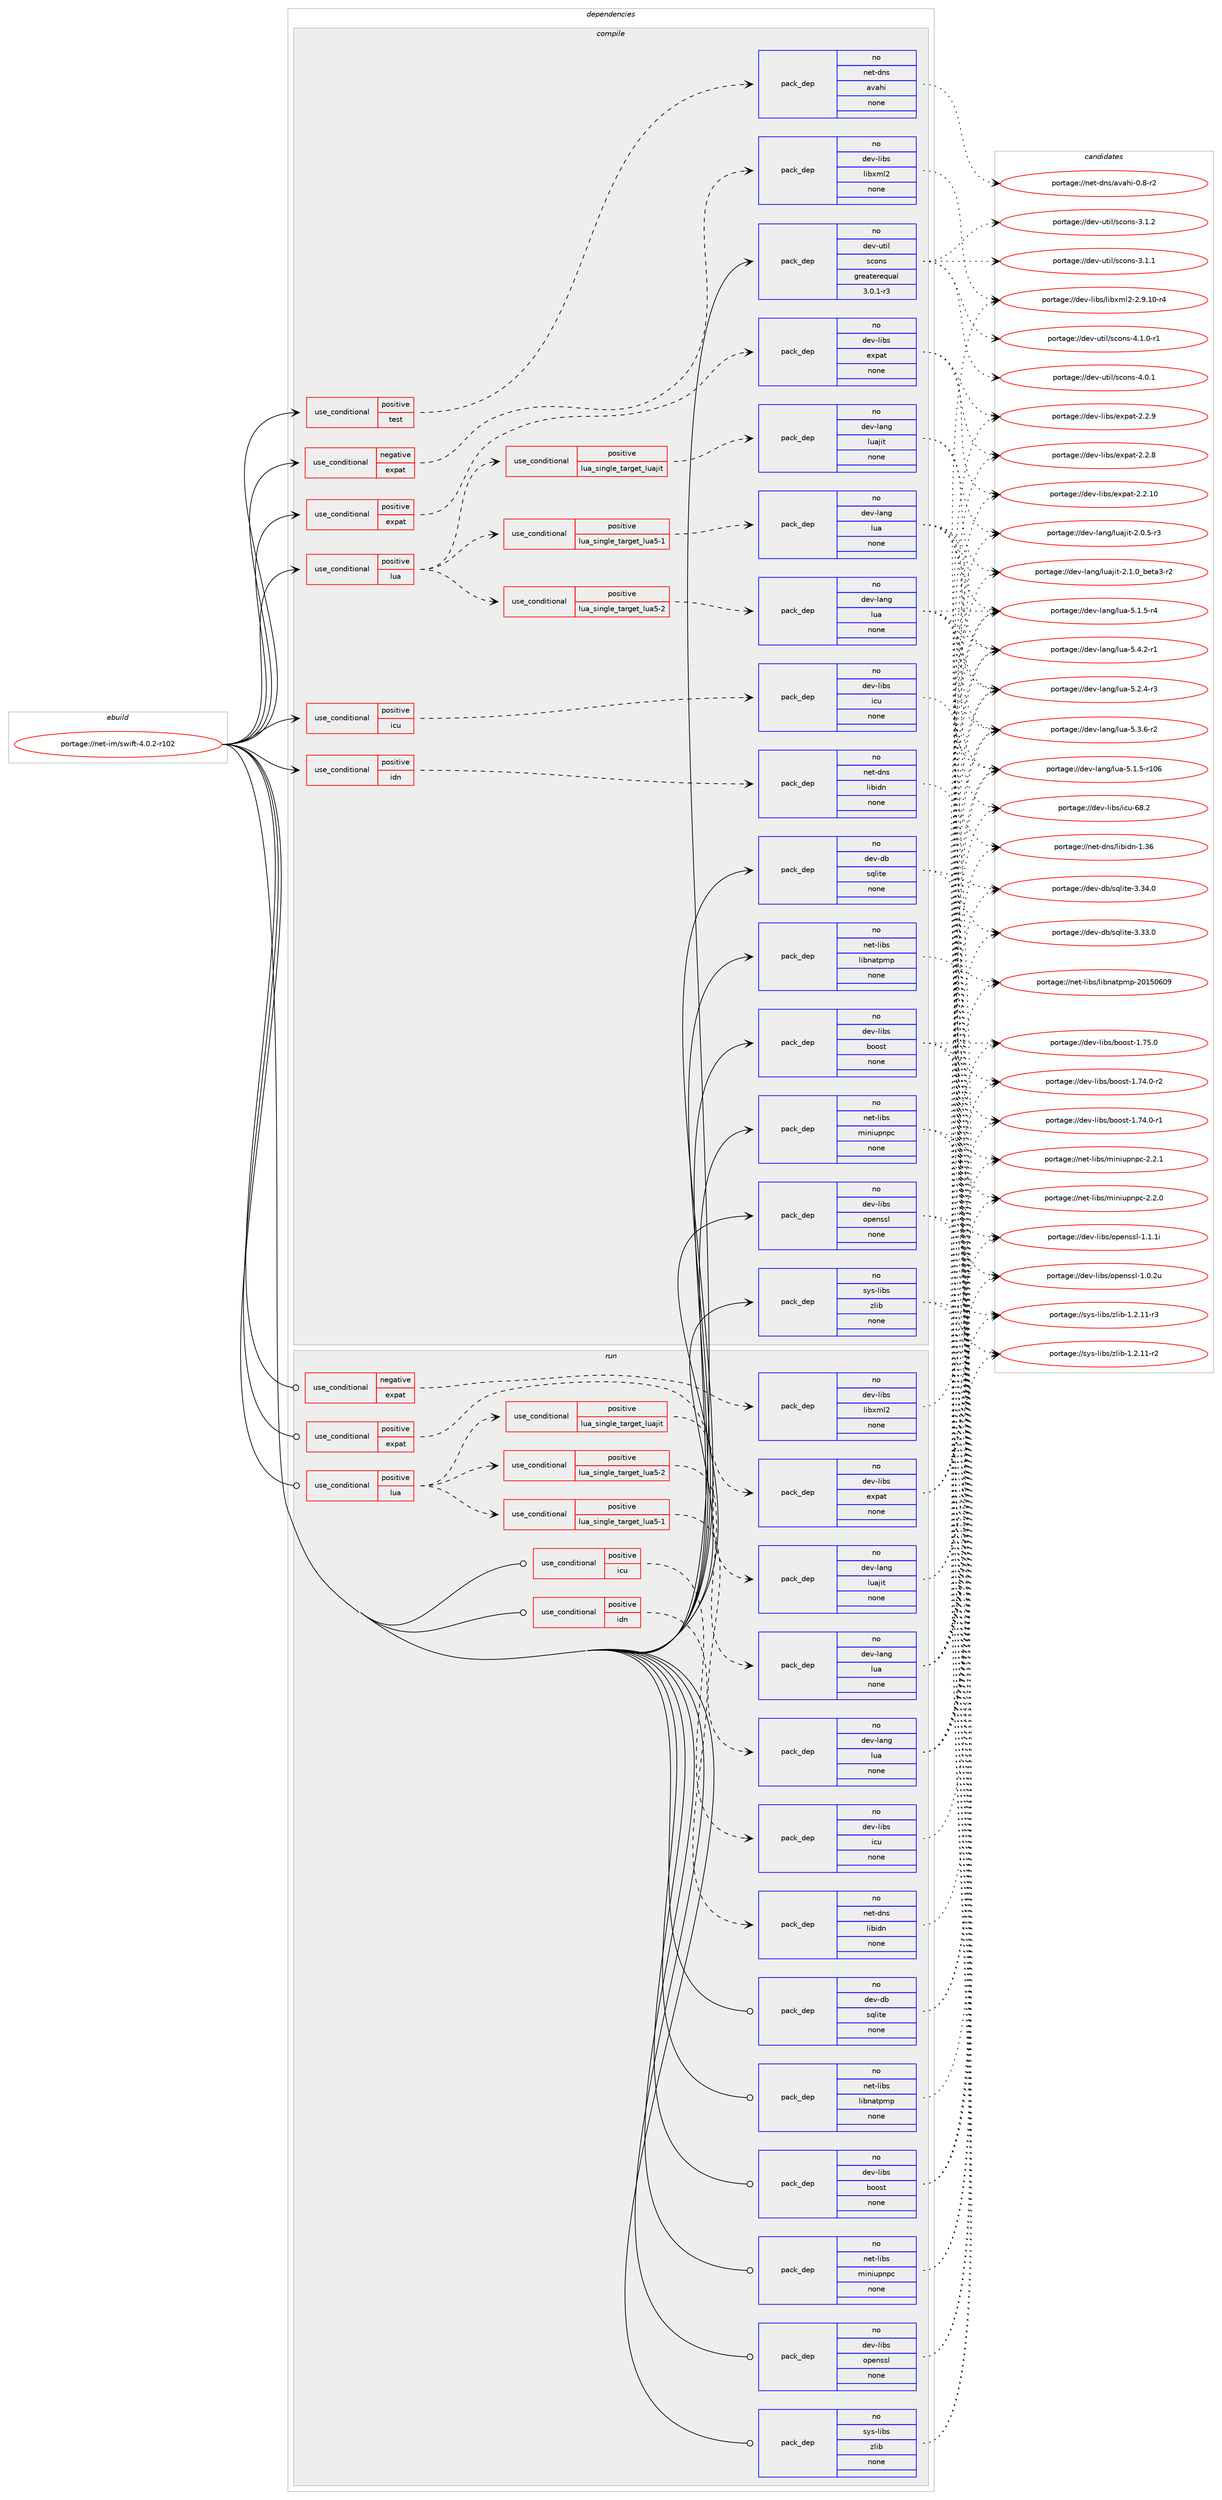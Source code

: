 digraph prolog {

# *************
# Graph options
# *************

newrank=true;
concentrate=true;
compound=true;
graph [rankdir=LR,fontname=Helvetica,fontsize=10,ranksep=1.5];#, ranksep=2.5, nodesep=0.2];
edge  [arrowhead=vee];
node  [fontname=Helvetica,fontsize=10];

# **********
# The ebuild
# **********

subgraph cluster_leftcol {
color=gray;
rank=same;
label=<<i>ebuild</i>>;
id [label="portage://net-im/swift-4.0.2-r102", color=red, width=4, href="../net-im/swift-4.0.2-r102.svg"];
}

# ****************
# The dependencies
# ****************

subgraph cluster_midcol {
color=gray;
label=<<i>dependencies</i>>;
subgraph cluster_compile {
fillcolor="#eeeeee";
style=filled;
label=<<i>compile</i>>;
subgraph cond8679 {
dependency28301 [label=<<TABLE BORDER="0" CELLBORDER="1" CELLSPACING="0" CELLPADDING="4"><TR><TD ROWSPAN="3" CELLPADDING="10">use_conditional</TD></TR><TR><TD>negative</TD></TR><TR><TD>expat</TD></TR></TABLE>>, shape=none, color=red];
subgraph pack19375 {
dependency28302 [label=<<TABLE BORDER="0" CELLBORDER="1" CELLSPACING="0" CELLPADDING="4" WIDTH="220"><TR><TD ROWSPAN="6" CELLPADDING="30">pack_dep</TD></TR><TR><TD WIDTH="110">no</TD></TR><TR><TD>dev-libs</TD></TR><TR><TD>libxml2</TD></TR><TR><TD>none</TD></TR><TR><TD></TD></TR></TABLE>>, shape=none, color=blue];
}
dependency28301:e -> dependency28302:w [weight=20,style="dashed",arrowhead="vee"];
}
id:e -> dependency28301:w [weight=20,style="solid",arrowhead="vee"];
subgraph cond8680 {
dependency28303 [label=<<TABLE BORDER="0" CELLBORDER="1" CELLSPACING="0" CELLPADDING="4"><TR><TD ROWSPAN="3" CELLPADDING="10">use_conditional</TD></TR><TR><TD>positive</TD></TR><TR><TD>expat</TD></TR></TABLE>>, shape=none, color=red];
subgraph pack19376 {
dependency28304 [label=<<TABLE BORDER="0" CELLBORDER="1" CELLSPACING="0" CELLPADDING="4" WIDTH="220"><TR><TD ROWSPAN="6" CELLPADDING="30">pack_dep</TD></TR><TR><TD WIDTH="110">no</TD></TR><TR><TD>dev-libs</TD></TR><TR><TD>expat</TD></TR><TR><TD>none</TD></TR><TR><TD></TD></TR></TABLE>>, shape=none, color=blue];
}
dependency28303:e -> dependency28304:w [weight=20,style="dashed",arrowhead="vee"];
}
id:e -> dependency28303:w [weight=20,style="solid",arrowhead="vee"];
subgraph cond8681 {
dependency28305 [label=<<TABLE BORDER="0" CELLBORDER="1" CELLSPACING="0" CELLPADDING="4"><TR><TD ROWSPAN="3" CELLPADDING="10">use_conditional</TD></TR><TR><TD>positive</TD></TR><TR><TD>icu</TD></TR></TABLE>>, shape=none, color=red];
subgraph pack19377 {
dependency28306 [label=<<TABLE BORDER="0" CELLBORDER="1" CELLSPACING="0" CELLPADDING="4" WIDTH="220"><TR><TD ROWSPAN="6" CELLPADDING="30">pack_dep</TD></TR><TR><TD WIDTH="110">no</TD></TR><TR><TD>dev-libs</TD></TR><TR><TD>icu</TD></TR><TR><TD>none</TD></TR><TR><TD></TD></TR></TABLE>>, shape=none, color=blue];
}
dependency28305:e -> dependency28306:w [weight=20,style="dashed",arrowhead="vee"];
}
id:e -> dependency28305:w [weight=20,style="solid",arrowhead="vee"];
subgraph cond8682 {
dependency28307 [label=<<TABLE BORDER="0" CELLBORDER="1" CELLSPACING="0" CELLPADDING="4"><TR><TD ROWSPAN="3" CELLPADDING="10">use_conditional</TD></TR><TR><TD>positive</TD></TR><TR><TD>idn</TD></TR></TABLE>>, shape=none, color=red];
subgraph pack19378 {
dependency28308 [label=<<TABLE BORDER="0" CELLBORDER="1" CELLSPACING="0" CELLPADDING="4" WIDTH="220"><TR><TD ROWSPAN="6" CELLPADDING="30">pack_dep</TD></TR><TR><TD WIDTH="110">no</TD></TR><TR><TD>net-dns</TD></TR><TR><TD>libidn</TD></TR><TR><TD>none</TD></TR><TR><TD></TD></TR></TABLE>>, shape=none, color=blue];
}
dependency28307:e -> dependency28308:w [weight=20,style="dashed",arrowhead="vee"];
}
id:e -> dependency28307:w [weight=20,style="solid",arrowhead="vee"];
subgraph cond8683 {
dependency28309 [label=<<TABLE BORDER="0" CELLBORDER="1" CELLSPACING="0" CELLPADDING="4"><TR><TD ROWSPAN="3" CELLPADDING="10">use_conditional</TD></TR><TR><TD>positive</TD></TR><TR><TD>lua</TD></TR></TABLE>>, shape=none, color=red];
subgraph cond8684 {
dependency28310 [label=<<TABLE BORDER="0" CELLBORDER="1" CELLSPACING="0" CELLPADDING="4"><TR><TD ROWSPAN="3" CELLPADDING="10">use_conditional</TD></TR><TR><TD>positive</TD></TR><TR><TD>lua_single_target_luajit</TD></TR></TABLE>>, shape=none, color=red];
subgraph pack19379 {
dependency28311 [label=<<TABLE BORDER="0" CELLBORDER="1" CELLSPACING="0" CELLPADDING="4" WIDTH="220"><TR><TD ROWSPAN="6" CELLPADDING="30">pack_dep</TD></TR><TR><TD WIDTH="110">no</TD></TR><TR><TD>dev-lang</TD></TR><TR><TD>luajit</TD></TR><TR><TD>none</TD></TR><TR><TD></TD></TR></TABLE>>, shape=none, color=blue];
}
dependency28310:e -> dependency28311:w [weight=20,style="dashed",arrowhead="vee"];
}
dependency28309:e -> dependency28310:w [weight=20,style="dashed",arrowhead="vee"];
subgraph cond8685 {
dependency28312 [label=<<TABLE BORDER="0" CELLBORDER="1" CELLSPACING="0" CELLPADDING="4"><TR><TD ROWSPAN="3" CELLPADDING="10">use_conditional</TD></TR><TR><TD>positive</TD></TR><TR><TD>lua_single_target_lua5-1</TD></TR></TABLE>>, shape=none, color=red];
subgraph pack19380 {
dependency28313 [label=<<TABLE BORDER="0" CELLBORDER="1" CELLSPACING="0" CELLPADDING="4" WIDTH="220"><TR><TD ROWSPAN="6" CELLPADDING="30">pack_dep</TD></TR><TR><TD WIDTH="110">no</TD></TR><TR><TD>dev-lang</TD></TR><TR><TD>lua</TD></TR><TR><TD>none</TD></TR><TR><TD></TD></TR></TABLE>>, shape=none, color=blue];
}
dependency28312:e -> dependency28313:w [weight=20,style="dashed",arrowhead="vee"];
}
dependency28309:e -> dependency28312:w [weight=20,style="dashed",arrowhead="vee"];
subgraph cond8686 {
dependency28314 [label=<<TABLE BORDER="0" CELLBORDER="1" CELLSPACING="0" CELLPADDING="4"><TR><TD ROWSPAN="3" CELLPADDING="10">use_conditional</TD></TR><TR><TD>positive</TD></TR><TR><TD>lua_single_target_lua5-2</TD></TR></TABLE>>, shape=none, color=red];
subgraph pack19381 {
dependency28315 [label=<<TABLE BORDER="0" CELLBORDER="1" CELLSPACING="0" CELLPADDING="4" WIDTH="220"><TR><TD ROWSPAN="6" CELLPADDING="30">pack_dep</TD></TR><TR><TD WIDTH="110">no</TD></TR><TR><TD>dev-lang</TD></TR><TR><TD>lua</TD></TR><TR><TD>none</TD></TR><TR><TD></TD></TR></TABLE>>, shape=none, color=blue];
}
dependency28314:e -> dependency28315:w [weight=20,style="dashed",arrowhead="vee"];
}
dependency28309:e -> dependency28314:w [weight=20,style="dashed",arrowhead="vee"];
}
id:e -> dependency28309:w [weight=20,style="solid",arrowhead="vee"];
subgraph cond8687 {
dependency28316 [label=<<TABLE BORDER="0" CELLBORDER="1" CELLSPACING="0" CELLPADDING="4"><TR><TD ROWSPAN="3" CELLPADDING="10">use_conditional</TD></TR><TR><TD>positive</TD></TR><TR><TD>test</TD></TR></TABLE>>, shape=none, color=red];
subgraph pack19382 {
dependency28317 [label=<<TABLE BORDER="0" CELLBORDER="1" CELLSPACING="0" CELLPADDING="4" WIDTH="220"><TR><TD ROWSPAN="6" CELLPADDING="30">pack_dep</TD></TR><TR><TD WIDTH="110">no</TD></TR><TR><TD>net-dns</TD></TR><TR><TD>avahi</TD></TR><TR><TD>none</TD></TR><TR><TD></TD></TR></TABLE>>, shape=none, color=blue];
}
dependency28316:e -> dependency28317:w [weight=20,style="dashed",arrowhead="vee"];
}
id:e -> dependency28316:w [weight=20,style="solid",arrowhead="vee"];
subgraph pack19383 {
dependency28318 [label=<<TABLE BORDER="0" CELLBORDER="1" CELLSPACING="0" CELLPADDING="4" WIDTH="220"><TR><TD ROWSPAN="6" CELLPADDING="30">pack_dep</TD></TR><TR><TD WIDTH="110">no</TD></TR><TR><TD>dev-db</TD></TR><TR><TD>sqlite</TD></TR><TR><TD>none</TD></TR><TR><TD></TD></TR></TABLE>>, shape=none, color=blue];
}
id:e -> dependency28318:w [weight=20,style="solid",arrowhead="vee"];
subgraph pack19384 {
dependency28319 [label=<<TABLE BORDER="0" CELLBORDER="1" CELLSPACING="0" CELLPADDING="4" WIDTH="220"><TR><TD ROWSPAN="6" CELLPADDING="30">pack_dep</TD></TR><TR><TD WIDTH="110">no</TD></TR><TR><TD>dev-libs</TD></TR><TR><TD>boost</TD></TR><TR><TD>none</TD></TR><TR><TD></TD></TR></TABLE>>, shape=none, color=blue];
}
id:e -> dependency28319:w [weight=20,style="solid",arrowhead="vee"];
subgraph pack19385 {
dependency28320 [label=<<TABLE BORDER="0" CELLBORDER="1" CELLSPACING="0" CELLPADDING="4" WIDTH="220"><TR><TD ROWSPAN="6" CELLPADDING="30">pack_dep</TD></TR><TR><TD WIDTH="110">no</TD></TR><TR><TD>dev-libs</TD></TR><TR><TD>openssl</TD></TR><TR><TD>none</TD></TR><TR><TD></TD></TR></TABLE>>, shape=none, color=blue];
}
id:e -> dependency28320:w [weight=20,style="solid",arrowhead="vee"];
subgraph pack19386 {
dependency28321 [label=<<TABLE BORDER="0" CELLBORDER="1" CELLSPACING="0" CELLPADDING="4" WIDTH="220"><TR><TD ROWSPAN="6" CELLPADDING="30">pack_dep</TD></TR><TR><TD WIDTH="110">no</TD></TR><TR><TD>dev-util</TD></TR><TR><TD>scons</TD></TR><TR><TD>greaterequal</TD></TR><TR><TD>3.0.1-r3</TD></TR></TABLE>>, shape=none, color=blue];
}
id:e -> dependency28321:w [weight=20,style="solid",arrowhead="vee"];
subgraph pack19387 {
dependency28322 [label=<<TABLE BORDER="0" CELLBORDER="1" CELLSPACING="0" CELLPADDING="4" WIDTH="220"><TR><TD ROWSPAN="6" CELLPADDING="30">pack_dep</TD></TR><TR><TD WIDTH="110">no</TD></TR><TR><TD>net-libs</TD></TR><TR><TD>libnatpmp</TD></TR><TR><TD>none</TD></TR><TR><TD></TD></TR></TABLE>>, shape=none, color=blue];
}
id:e -> dependency28322:w [weight=20,style="solid",arrowhead="vee"];
subgraph pack19388 {
dependency28323 [label=<<TABLE BORDER="0" CELLBORDER="1" CELLSPACING="0" CELLPADDING="4" WIDTH="220"><TR><TD ROWSPAN="6" CELLPADDING="30">pack_dep</TD></TR><TR><TD WIDTH="110">no</TD></TR><TR><TD>net-libs</TD></TR><TR><TD>miniupnpc</TD></TR><TR><TD>none</TD></TR><TR><TD></TD></TR></TABLE>>, shape=none, color=blue];
}
id:e -> dependency28323:w [weight=20,style="solid",arrowhead="vee"];
subgraph pack19389 {
dependency28324 [label=<<TABLE BORDER="0" CELLBORDER="1" CELLSPACING="0" CELLPADDING="4" WIDTH="220"><TR><TD ROWSPAN="6" CELLPADDING="30">pack_dep</TD></TR><TR><TD WIDTH="110">no</TD></TR><TR><TD>sys-libs</TD></TR><TR><TD>zlib</TD></TR><TR><TD>none</TD></TR><TR><TD></TD></TR></TABLE>>, shape=none, color=blue];
}
id:e -> dependency28324:w [weight=20,style="solid",arrowhead="vee"];
}
subgraph cluster_compileandrun {
fillcolor="#eeeeee";
style=filled;
label=<<i>compile and run</i>>;
}
subgraph cluster_run {
fillcolor="#eeeeee";
style=filled;
label=<<i>run</i>>;
subgraph cond8688 {
dependency28325 [label=<<TABLE BORDER="0" CELLBORDER="1" CELLSPACING="0" CELLPADDING="4"><TR><TD ROWSPAN="3" CELLPADDING="10">use_conditional</TD></TR><TR><TD>negative</TD></TR><TR><TD>expat</TD></TR></TABLE>>, shape=none, color=red];
subgraph pack19390 {
dependency28326 [label=<<TABLE BORDER="0" CELLBORDER="1" CELLSPACING="0" CELLPADDING="4" WIDTH="220"><TR><TD ROWSPAN="6" CELLPADDING="30">pack_dep</TD></TR><TR><TD WIDTH="110">no</TD></TR><TR><TD>dev-libs</TD></TR><TR><TD>libxml2</TD></TR><TR><TD>none</TD></TR><TR><TD></TD></TR></TABLE>>, shape=none, color=blue];
}
dependency28325:e -> dependency28326:w [weight=20,style="dashed",arrowhead="vee"];
}
id:e -> dependency28325:w [weight=20,style="solid",arrowhead="odot"];
subgraph cond8689 {
dependency28327 [label=<<TABLE BORDER="0" CELLBORDER="1" CELLSPACING="0" CELLPADDING="4"><TR><TD ROWSPAN="3" CELLPADDING="10">use_conditional</TD></TR><TR><TD>positive</TD></TR><TR><TD>expat</TD></TR></TABLE>>, shape=none, color=red];
subgraph pack19391 {
dependency28328 [label=<<TABLE BORDER="0" CELLBORDER="1" CELLSPACING="0" CELLPADDING="4" WIDTH="220"><TR><TD ROWSPAN="6" CELLPADDING="30">pack_dep</TD></TR><TR><TD WIDTH="110">no</TD></TR><TR><TD>dev-libs</TD></TR><TR><TD>expat</TD></TR><TR><TD>none</TD></TR><TR><TD></TD></TR></TABLE>>, shape=none, color=blue];
}
dependency28327:e -> dependency28328:w [weight=20,style="dashed",arrowhead="vee"];
}
id:e -> dependency28327:w [weight=20,style="solid",arrowhead="odot"];
subgraph cond8690 {
dependency28329 [label=<<TABLE BORDER="0" CELLBORDER="1" CELLSPACING="0" CELLPADDING="4"><TR><TD ROWSPAN="3" CELLPADDING="10">use_conditional</TD></TR><TR><TD>positive</TD></TR><TR><TD>icu</TD></TR></TABLE>>, shape=none, color=red];
subgraph pack19392 {
dependency28330 [label=<<TABLE BORDER="0" CELLBORDER="1" CELLSPACING="0" CELLPADDING="4" WIDTH="220"><TR><TD ROWSPAN="6" CELLPADDING="30">pack_dep</TD></TR><TR><TD WIDTH="110">no</TD></TR><TR><TD>dev-libs</TD></TR><TR><TD>icu</TD></TR><TR><TD>none</TD></TR><TR><TD></TD></TR></TABLE>>, shape=none, color=blue];
}
dependency28329:e -> dependency28330:w [weight=20,style="dashed",arrowhead="vee"];
}
id:e -> dependency28329:w [weight=20,style="solid",arrowhead="odot"];
subgraph cond8691 {
dependency28331 [label=<<TABLE BORDER="0" CELLBORDER="1" CELLSPACING="0" CELLPADDING="4"><TR><TD ROWSPAN="3" CELLPADDING="10">use_conditional</TD></TR><TR><TD>positive</TD></TR><TR><TD>idn</TD></TR></TABLE>>, shape=none, color=red];
subgraph pack19393 {
dependency28332 [label=<<TABLE BORDER="0" CELLBORDER="1" CELLSPACING="0" CELLPADDING="4" WIDTH="220"><TR><TD ROWSPAN="6" CELLPADDING="30">pack_dep</TD></TR><TR><TD WIDTH="110">no</TD></TR><TR><TD>net-dns</TD></TR><TR><TD>libidn</TD></TR><TR><TD>none</TD></TR><TR><TD></TD></TR></TABLE>>, shape=none, color=blue];
}
dependency28331:e -> dependency28332:w [weight=20,style="dashed",arrowhead="vee"];
}
id:e -> dependency28331:w [weight=20,style="solid",arrowhead="odot"];
subgraph cond8692 {
dependency28333 [label=<<TABLE BORDER="0" CELLBORDER="1" CELLSPACING="0" CELLPADDING="4"><TR><TD ROWSPAN="3" CELLPADDING="10">use_conditional</TD></TR><TR><TD>positive</TD></TR><TR><TD>lua</TD></TR></TABLE>>, shape=none, color=red];
subgraph cond8693 {
dependency28334 [label=<<TABLE BORDER="0" CELLBORDER="1" CELLSPACING="0" CELLPADDING="4"><TR><TD ROWSPAN="3" CELLPADDING="10">use_conditional</TD></TR><TR><TD>positive</TD></TR><TR><TD>lua_single_target_luajit</TD></TR></TABLE>>, shape=none, color=red];
subgraph pack19394 {
dependency28335 [label=<<TABLE BORDER="0" CELLBORDER="1" CELLSPACING="0" CELLPADDING="4" WIDTH="220"><TR><TD ROWSPAN="6" CELLPADDING="30">pack_dep</TD></TR><TR><TD WIDTH="110">no</TD></TR><TR><TD>dev-lang</TD></TR><TR><TD>luajit</TD></TR><TR><TD>none</TD></TR><TR><TD></TD></TR></TABLE>>, shape=none, color=blue];
}
dependency28334:e -> dependency28335:w [weight=20,style="dashed",arrowhead="vee"];
}
dependency28333:e -> dependency28334:w [weight=20,style="dashed",arrowhead="vee"];
subgraph cond8694 {
dependency28336 [label=<<TABLE BORDER="0" CELLBORDER="1" CELLSPACING="0" CELLPADDING="4"><TR><TD ROWSPAN="3" CELLPADDING="10">use_conditional</TD></TR><TR><TD>positive</TD></TR><TR><TD>lua_single_target_lua5-1</TD></TR></TABLE>>, shape=none, color=red];
subgraph pack19395 {
dependency28337 [label=<<TABLE BORDER="0" CELLBORDER="1" CELLSPACING="0" CELLPADDING="4" WIDTH="220"><TR><TD ROWSPAN="6" CELLPADDING="30">pack_dep</TD></TR><TR><TD WIDTH="110">no</TD></TR><TR><TD>dev-lang</TD></TR><TR><TD>lua</TD></TR><TR><TD>none</TD></TR><TR><TD></TD></TR></TABLE>>, shape=none, color=blue];
}
dependency28336:e -> dependency28337:w [weight=20,style="dashed",arrowhead="vee"];
}
dependency28333:e -> dependency28336:w [weight=20,style="dashed",arrowhead="vee"];
subgraph cond8695 {
dependency28338 [label=<<TABLE BORDER="0" CELLBORDER="1" CELLSPACING="0" CELLPADDING="4"><TR><TD ROWSPAN="3" CELLPADDING="10">use_conditional</TD></TR><TR><TD>positive</TD></TR><TR><TD>lua_single_target_lua5-2</TD></TR></TABLE>>, shape=none, color=red];
subgraph pack19396 {
dependency28339 [label=<<TABLE BORDER="0" CELLBORDER="1" CELLSPACING="0" CELLPADDING="4" WIDTH="220"><TR><TD ROWSPAN="6" CELLPADDING="30">pack_dep</TD></TR><TR><TD WIDTH="110">no</TD></TR><TR><TD>dev-lang</TD></TR><TR><TD>lua</TD></TR><TR><TD>none</TD></TR><TR><TD></TD></TR></TABLE>>, shape=none, color=blue];
}
dependency28338:e -> dependency28339:w [weight=20,style="dashed",arrowhead="vee"];
}
dependency28333:e -> dependency28338:w [weight=20,style="dashed",arrowhead="vee"];
}
id:e -> dependency28333:w [weight=20,style="solid",arrowhead="odot"];
subgraph pack19397 {
dependency28340 [label=<<TABLE BORDER="0" CELLBORDER="1" CELLSPACING="0" CELLPADDING="4" WIDTH="220"><TR><TD ROWSPAN="6" CELLPADDING="30">pack_dep</TD></TR><TR><TD WIDTH="110">no</TD></TR><TR><TD>dev-db</TD></TR><TR><TD>sqlite</TD></TR><TR><TD>none</TD></TR><TR><TD></TD></TR></TABLE>>, shape=none, color=blue];
}
id:e -> dependency28340:w [weight=20,style="solid",arrowhead="odot"];
subgraph pack19398 {
dependency28341 [label=<<TABLE BORDER="0" CELLBORDER="1" CELLSPACING="0" CELLPADDING="4" WIDTH="220"><TR><TD ROWSPAN="6" CELLPADDING="30">pack_dep</TD></TR><TR><TD WIDTH="110">no</TD></TR><TR><TD>dev-libs</TD></TR><TR><TD>boost</TD></TR><TR><TD>none</TD></TR><TR><TD></TD></TR></TABLE>>, shape=none, color=blue];
}
id:e -> dependency28341:w [weight=20,style="solid",arrowhead="odot"];
subgraph pack19399 {
dependency28342 [label=<<TABLE BORDER="0" CELLBORDER="1" CELLSPACING="0" CELLPADDING="4" WIDTH="220"><TR><TD ROWSPAN="6" CELLPADDING="30">pack_dep</TD></TR><TR><TD WIDTH="110">no</TD></TR><TR><TD>dev-libs</TD></TR><TR><TD>openssl</TD></TR><TR><TD>none</TD></TR><TR><TD></TD></TR></TABLE>>, shape=none, color=blue];
}
id:e -> dependency28342:w [weight=20,style="solid",arrowhead="odot"];
subgraph pack19400 {
dependency28343 [label=<<TABLE BORDER="0" CELLBORDER="1" CELLSPACING="0" CELLPADDING="4" WIDTH="220"><TR><TD ROWSPAN="6" CELLPADDING="30">pack_dep</TD></TR><TR><TD WIDTH="110">no</TD></TR><TR><TD>net-libs</TD></TR><TR><TD>libnatpmp</TD></TR><TR><TD>none</TD></TR><TR><TD></TD></TR></TABLE>>, shape=none, color=blue];
}
id:e -> dependency28343:w [weight=20,style="solid",arrowhead="odot"];
subgraph pack19401 {
dependency28344 [label=<<TABLE BORDER="0" CELLBORDER="1" CELLSPACING="0" CELLPADDING="4" WIDTH="220"><TR><TD ROWSPAN="6" CELLPADDING="30">pack_dep</TD></TR><TR><TD WIDTH="110">no</TD></TR><TR><TD>net-libs</TD></TR><TR><TD>miniupnpc</TD></TR><TR><TD>none</TD></TR><TR><TD></TD></TR></TABLE>>, shape=none, color=blue];
}
id:e -> dependency28344:w [weight=20,style="solid",arrowhead="odot"];
subgraph pack19402 {
dependency28345 [label=<<TABLE BORDER="0" CELLBORDER="1" CELLSPACING="0" CELLPADDING="4" WIDTH="220"><TR><TD ROWSPAN="6" CELLPADDING="30">pack_dep</TD></TR><TR><TD WIDTH="110">no</TD></TR><TR><TD>sys-libs</TD></TR><TR><TD>zlib</TD></TR><TR><TD>none</TD></TR><TR><TD></TD></TR></TABLE>>, shape=none, color=blue];
}
id:e -> dependency28345:w [weight=20,style="solid",arrowhead="odot"];
}
}

# **************
# The candidates
# **************

subgraph cluster_choices {
rank=same;
color=gray;
label=<<i>candidates</i>>;

subgraph choice19375 {
color=black;
nodesep=1;
choice1001011184510810598115471081059812010910850455046574649484511452 [label="portage://dev-libs/libxml2-2.9.10-r4", color=red, width=4,href="../dev-libs/libxml2-2.9.10-r4.svg"];
dependency28302:e -> choice1001011184510810598115471081059812010910850455046574649484511452:w [style=dotted,weight="100"];
}
subgraph choice19376 {
color=black;
nodesep=1;
choice10010111845108105981154710112011297116455046504657 [label="portage://dev-libs/expat-2.2.9", color=red, width=4,href="../dev-libs/expat-2.2.9.svg"];
choice10010111845108105981154710112011297116455046504656 [label="portage://dev-libs/expat-2.2.8", color=red, width=4,href="../dev-libs/expat-2.2.8.svg"];
choice1001011184510810598115471011201129711645504650464948 [label="portage://dev-libs/expat-2.2.10", color=red, width=4,href="../dev-libs/expat-2.2.10.svg"];
dependency28304:e -> choice10010111845108105981154710112011297116455046504657:w [style=dotted,weight="100"];
dependency28304:e -> choice10010111845108105981154710112011297116455046504656:w [style=dotted,weight="100"];
dependency28304:e -> choice1001011184510810598115471011201129711645504650464948:w [style=dotted,weight="100"];
}
subgraph choice19377 {
color=black;
nodesep=1;
choice100101118451081059811547105991174554564650 [label="portage://dev-libs/icu-68.2", color=red, width=4,href="../dev-libs/icu-68.2.svg"];
dependency28306:e -> choice100101118451081059811547105991174554564650:w [style=dotted,weight="100"];
}
subgraph choice19378 {
color=black;
nodesep=1;
choice1101011164510011011547108105981051001104549465154 [label="portage://net-dns/libidn-1.36", color=red, width=4,href="../net-dns/libidn-1.36.svg"];
dependency28308:e -> choice1101011164510011011547108105981051001104549465154:w [style=dotted,weight="100"];
}
subgraph choice19379 {
color=black;
nodesep=1;
choice10010111845108971101034710811797106105116455046494648959810111697514511450 [label="portage://dev-lang/luajit-2.1.0_beta3-r2", color=red, width=4,href="../dev-lang/luajit-2.1.0_beta3-r2.svg"];
choice100101118451089711010347108117971061051164550464846534511451 [label="portage://dev-lang/luajit-2.0.5-r3", color=red, width=4,href="../dev-lang/luajit-2.0.5-r3.svg"];
dependency28311:e -> choice10010111845108971101034710811797106105116455046494648959810111697514511450:w [style=dotted,weight="100"];
dependency28311:e -> choice100101118451089711010347108117971061051164550464846534511451:w [style=dotted,weight="100"];
}
subgraph choice19380 {
color=black;
nodesep=1;
choice100101118451089711010347108117974553465246504511449 [label="portage://dev-lang/lua-5.4.2-r1", color=red, width=4,href="../dev-lang/lua-5.4.2-r1.svg"];
choice100101118451089711010347108117974553465146544511450 [label="portage://dev-lang/lua-5.3.6-r2", color=red, width=4,href="../dev-lang/lua-5.3.6-r2.svg"];
choice100101118451089711010347108117974553465046524511451 [label="portage://dev-lang/lua-5.2.4-r3", color=red, width=4,href="../dev-lang/lua-5.2.4-r3.svg"];
choice100101118451089711010347108117974553464946534511452 [label="portage://dev-lang/lua-5.1.5-r4", color=red, width=4,href="../dev-lang/lua-5.1.5-r4.svg"];
choice1001011184510897110103471081179745534649465345114494854 [label="portage://dev-lang/lua-5.1.5-r106", color=red, width=4,href="../dev-lang/lua-5.1.5-r106.svg"];
dependency28313:e -> choice100101118451089711010347108117974553465246504511449:w [style=dotted,weight="100"];
dependency28313:e -> choice100101118451089711010347108117974553465146544511450:w [style=dotted,weight="100"];
dependency28313:e -> choice100101118451089711010347108117974553465046524511451:w [style=dotted,weight="100"];
dependency28313:e -> choice100101118451089711010347108117974553464946534511452:w [style=dotted,weight="100"];
dependency28313:e -> choice1001011184510897110103471081179745534649465345114494854:w [style=dotted,weight="100"];
}
subgraph choice19381 {
color=black;
nodesep=1;
choice100101118451089711010347108117974553465246504511449 [label="portage://dev-lang/lua-5.4.2-r1", color=red, width=4,href="../dev-lang/lua-5.4.2-r1.svg"];
choice100101118451089711010347108117974553465146544511450 [label="portage://dev-lang/lua-5.3.6-r2", color=red, width=4,href="../dev-lang/lua-5.3.6-r2.svg"];
choice100101118451089711010347108117974553465046524511451 [label="portage://dev-lang/lua-5.2.4-r3", color=red, width=4,href="../dev-lang/lua-5.2.4-r3.svg"];
choice100101118451089711010347108117974553464946534511452 [label="portage://dev-lang/lua-5.1.5-r4", color=red, width=4,href="../dev-lang/lua-5.1.5-r4.svg"];
choice1001011184510897110103471081179745534649465345114494854 [label="portage://dev-lang/lua-5.1.5-r106", color=red, width=4,href="../dev-lang/lua-5.1.5-r106.svg"];
dependency28315:e -> choice100101118451089711010347108117974553465246504511449:w [style=dotted,weight="100"];
dependency28315:e -> choice100101118451089711010347108117974553465146544511450:w [style=dotted,weight="100"];
dependency28315:e -> choice100101118451089711010347108117974553465046524511451:w [style=dotted,weight="100"];
dependency28315:e -> choice100101118451089711010347108117974553464946534511452:w [style=dotted,weight="100"];
dependency28315:e -> choice1001011184510897110103471081179745534649465345114494854:w [style=dotted,weight="100"];
}
subgraph choice19382 {
color=black;
nodesep=1;
choice11010111645100110115479711897104105454846564511450 [label="portage://net-dns/avahi-0.8-r2", color=red, width=4,href="../net-dns/avahi-0.8-r2.svg"];
dependency28317:e -> choice11010111645100110115479711897104105454846564511450:w [style=dotted,weight="100"];
}
subgraph choice19383 {
color=black;
nodesep=1;
choice10010111845100984711511310810511610145514651524648 [label="portage://dev-db/sqlite-3.34.0", color=red, width=4,href="../dev-db/sqlite-3.34.0.svg"];
choice10010111845100984711511310810511610145514651514648 [label="portage://dev-db/sqlite-3.33.0", color=red, width=4,href="../dev-db/sqlite-3.33.0.svg"];
dependency28318:e -> choice10010111845100984711511310810511610145514651524648:w [style=dotted,weight="100"];
dependency28318:e -> choice10010111845100984711511310810511610145514651514648:w [style=dotted,weight="100"];
}
subgraph choice19384 {
color=black;
nodesep=1;
choice1001011184510810598115479811111111511645494655534648 [label="portage://dev-libs/boost-1.75.0", color=red, width=4,href="../dev-libs/boost-1.75.0.svg"];
choice10010111845108105981154798111111115116454946555246484511450 [label="portage://dev-libs/boost-1.74.0-r2", color=red, width=4,href="../dev-libs/boost-1.74.0-r2.svg"];
choice10010111845108105981154798111111115116454946555246484511449 [label="portage://dev-libs/boost-1.74.0-r1", color=red, width=4,href="../dev-libs/boost-1.74.0-r1.svg"];
dependency28319:e -> choice1001011184510810598115479811111111511645494655534648:w [style=dotted,weight="100"];
dependency28319:e -> choice10010111845108105981154798111111115116454946555246484511450:w [style=dotted,weight="100"];
dependency28319:e -> choice10010111845108105981154798111111115116454946555246484511449:w [style=dotted,weight="100"];
}
subgraph choice19385 {
color=black;
nodesep=1;
choice100101118451081059811547111112101110115115108454946494649105 [label="portage://dev-libs/openssl-1.1.1i", color=red, width=4,href="../dev-libs/openssl-1.1.1i.svg"];
choice100101118451081059811547111112101110115115108454946484650117 [label="portage://dev-libs/openssl-1.0.2u", color=red, width=4,href="../dev-libs/openssl-1.0.2u.svg"];
dependency28320:e -> choice100101118451081059811547111112101110115115108454946494649105:w [style=dotted,weight="100"];
dependency28320:e -> choice100101118451081059811547111112101110115115108454946484650117:w [style=dotted,weight="100"];
}
subgraph choice19386 {
color=black;
nodesep=1;
choice1001011184511711610510847115991111101154552464946484511449 [label="portage://dev-util/scons-4.1.0-r1", color=red, width=4,href="../dev-util/scons-4.1.0-r1.svg"];
choice100101118451171161051084711599111110115455246484649 [label="portage://dev-util/scons-4.0.1", color=red, width=4,href="../dev-util/scons-4.0.1.svg"];
choice100101118451171161051084711599111110115455146494650 [label="portage://dev-util/scons-3.1.2", color=red, width=4,href="../dev-util/scons-3.1.2.svg"];
choice100101118451171161051084711599111110115455146494649 [label="portage://dev-util/scons-3.1.1", color=red, width=4,href="../dev-util/scons-3.1.1.svg"];
dependency28321:e -> choice1001011184511711610510847115991111101154552464946484511449:w [style=dotted,weight="100"];
dependency28321:e -> choice100101118451171161051084711599111110115455246484649:w [style=dotted,weight="100"];
dependency28321:e -> choice100101118451171161051084711599111110115455146494650:w [style=dotted,weight="100"];
dependency28321:e -> choice100101118451171161051084711599111110115455146494649:w [style=dotted,weight="100"];
}
subgraph choice19387 {
color=black;
nodesep=1;
choice1101011164510810598115471081059811097116112109112455048495348544857 [label="portage://net-libs/libnatpmp-20150609", color=red, width=4,href="../net-libs/libnatpmp-20150609.svg"];
dependency28322:e -> choice1101011164510810598115471081059811097116112109112455048495348544857:w [style=dotted,weight="100"];
}
subgraph choice19388 {
color=black;
nodesep=1;
choice11010111645108105981154710910511010511711211011299455046504649 [label="portage://net-libs/miniupnpc-2.2.1", color=red, width=4,href="../net-libs/miniupnpc-2.2.1.svg"];
choice11010111645108105981154710910511010511711211011299455046504648 [label="portage://net-libs/miniupnpc-2.2.0", color=red, width=4,href="../net-libs/miniupnpc-2.2.0.svg"];
dependency28323:e -> choice11010111645108105981154710910511010511711211011299455046504649:w [style=dotted,weight="100"];
dependency28323:e -> choice11010111645108105981154710910511010511711211011299455046504648:w [style=dotted,weight="100"];
}
subgraph choice19389 {
color=black;
nodesep=1;
choice11512111545108105981154712210810598454946504649494511451 [label="portage://sys-libs/zlib-1.2.11-r3", color=red, width=4,href="../sys-libs/zlib-1.2.11-r3.svg"];
choice11512111545108105981154712210810598454946504649494511450 [label="portage://sys-libs/zlib-1.2.11-r2", color=red, width=4,href="../sys-libs/zlib-1.2.11-r2.svg"];
dependency28324:e -> choice11512111545108105981154712210810598454946504649494511451:w [style=dotted,weight="100"];
dependency28324:e -> choice11512111545108105981154712210810598454946504649494511450:w [style=dotted,weight="100"];
}
subgraph choice19390 {
color=black;
nodesep=1;
choice1001011184510810598115471081059812010910850455046574649484511452 [label="portage://dev-libs/libxml2-2.9.10-r4", color=red, width=4,href="../dev-libs/libxml2-2.9.10-r4.svg"];
dependency28326:e -> choice1001011184510810598115471081059812010910850455046574649484511452:w [style=dotted,weight="100"];
}
subgraph choice19391 {
color=black;
nodesep=1;
choice10010111845108105981154710112011297116455046504657 [label="portage://dev-libs/expat-2.2.9", color=red, width=4,href="../dev-libs/expat-2.2.9.svg"];
choice10010111845108105981154710112011297116455046504656 [label="portage://dev-libs/expat-2.2.8", color=red, width=4,href="../dev-libs/expat-2.2.8.svg"];
choice1001011184510810598115471011201129711645504650464948 [label="portage://dev-libs/expat-2.2.10", color=red, width=4,href="../dev-libs/expat-2.2.10.svg"];
dependency28328:e -> choice10010111845108105981154710112011297116455046504657:w [style=dotted,weight="100"];
dependency28328:e -> choice10010111845108105981154710112011297116455046504656:w [style=dotted,weight="100"];
dependency28328:e -> choice1001011184510810598115471011201129711645504650464948:w [style=dotted,weight="100"];
}
subgraph choice19392 {
color=black;
nodesep=1;
choice100101118451081059811547105991174554564650 [label="portage://dev-libs/icu-68.2", color=red, width=4,href="../dev-libs/icu-68.2.svg"];
dependency28330:e -> choice100101118451081059811547105991174554564650:w [style=dotted,weight="100"];
}
subgraph choice19393 {
color=black;
nodesep=1;
choice1101011164510011011547108105981051001104549465154 [label="portage://net-dns/libidn-1.36", color=red, width=4,href="../net-dns/libidn-1.36.svg"];
dependency28332:e -> choice1101011164510011011547108105981051001104549465154:w [style=dotted,weight="100"];
}
subgraph choice19394 {
color=black;
nodesep=1;
choice10010111845108971101034710811797106105116455046494648959810111697514511450 [label="portage://dev-lang/luajit-2.1.0_beta3-r2", color=red, width=4,href="../dev-lang/luajit-2.1.0_beta3-r2.svg"];
choice100101118451089711010347108117971061051164550464846534511451 [label="portage://dev-lang/luajit-2.0.5-r3", color=red, width=4,href="../dev-lang/luajit-2.0.5-r3.svg"];
dependency28335:e -> choice10010111845108971101034710811797106105116455046494648959810111697514511450:w [style=dotted,weight="100"];
dependency28335:e -> choice100101118451089711010347108117971061051164550464846534511451:w [style=dotted,weight="100"];
}
subgraph choice19395 {
color=black;
nodesep=1;
choice100101118451089711010347108117974553465246504511449 [label="portage://dev-lang/lua-5.4.2-r1", color=red, width=4,href="../dev-lang/lua-5.4.2-r1.svg"];
choice100101118451089711010347108117974553465146544511450 [label="portage://dev-lang/lua-5.3.6-r2", color=red, width=4,href="../dev-lang/lua-5.3.6-r2.svg"];
choice100101118451089711010347108117974553465046524511451 [label="portage://dev-lang/lua-5.2.4-r3", color=red, width=4,href="../dev-lang/lua-5.2.4-r3.svg"];
choice100101118451089711010347108117974553464946534511452 [label="portage://dev-lang/lua-5.1.5-r4", color=red, width=4,href="../dev-lang/lua-5.1.5-r4.svg"];
choice1001011184510897110103471081179745534649465345114494854 [label="portage://dev-lang/lua-5.1.5-r106", color=red, width=4,href="../dev-lang/lua-5.1.5-r106.svg"];
dependency28337:e -> choice100101118451089711010347108117974553465246504511449:w [style=dotted,weight="100"];
dependency28337:e -> choice100101118451089711010347108117974553465146544511450:w [style=dotted,weight="100"];
dependency28337:e -> choice100101118451089711010347108117974553465046524511451:w [style=dotted,weight="100"];
dependency28337:e -> choice100101118451089711010347108117974553464946534511452:w [style=dotted,weight="100"];
dependency28337:e -> choice1001011184510897110103471081179745534649465345114494854:w [style=dotted,weight="100"];
}
subgraph choice19396 {
color=black;
nodesep=1;
choice100101118451089711010347108117974553465246504511449 [label="portage://dev-lang/lua-5.4.2-r1", color=red, width=4,href="../dev-lang/lua-5.4.2-r1.svg"];
choice100101118451089711010347108117974553465146544511450 [label="portage://dev-lang/lua-5.3.6-r2", color=red, width=4,href="../dev-lang/lua-5.3.6-r2.svg"];
choice100101118451089711010347108117974553465046524511451 [label="portage://dev-lang/lua-5.2.4-r3", color=red, width=4,href="../dev-lang/lua-5.2.4-r3.svg"];
choice100101118451089711010347108117974553464946534511452 [label="portage://dev-lang/lua-5.1.5-r4", color=red, width=4,href="../dev-lang/lua-5.1.5-r4.svg"];
choice1001011184510897110103471081179745534649465345114494854 [label="portage://dev-lang/lua-5.1.5-r106", color=red, width=4,href="../dev-lang/lua-5.1.5-r106.svg"];
dependency28339:e -> choice100101118451089711010347108117974553465246504511449:w [style=dotted,weight="100"];
dependency28339:e -> choice100101118451089711010347108117974553465146544511450:w [style=dotted,weight="100"];
dependency28339:e -> choice100101118451089711010347108117974553465046524511451:w [style=dotted,weight="100"];
dependency28339:e -> choice100101118451089711010347108117974553464946534511452:w [style=dotted,weight="100"];
dependency28339:e -> choice1001011184510897110103471081179745534649465345114494854:w [style=dotted,weight="100"];
}
subgraph choice19397 {
color=black;
nodesep=1;
choice10010111845100984711511310810511610145514651524648 [label="portage://dev-db/sqlite-3.34.0", color=red, width=4,href="../dev-db/sqlite-3.34.0.svg"];
choice10010111845100984711511310810511610145514651514648 [label="portage://dev-db/sqlite-3.33.0", color=red, width=4,href="../dev-db/sqlite-3.33.0.svg"];
dependency28340:e -> choice10010111845100984711511310810511610145514651524648:w [style=dotted,weight="100"];
dependency28340:e -> choice10010111845100984711511310810511610145514651514648:w [style=dotted,weight="100"];
}
subgraph choice19398 {
color=black;
nodesep=1;
choice1001011184510810598115479811111111511645494655534648 [label="portage://dev-libs/boost-1.75.0", color=red, width=4,href="../dev-libs/boost-1.75.0.svg"];
choice10010111845108105981154798111111115116454946555246484511450 [label="portage://dev-libs/boost-1.74.0-r2", color=red, width=4,href="../dev-libs/boost-1.74.0-r2.svg"];
choice10010111845108105981154798111111115116454946555246484511449 [label="portage://dev-libs/boost-1.74.0-r1", color=red, width=4,href="../dev-libs/boost-1.74.0-r1.svg"];
dependency28341:e -> choice1001011184510810598115479811111111511645494655534648:w [style=dotted,weight="100"];
dependency28341:e -> choice10010111845108105981154798111111115116454946555246484511450:w [style=dotted,weight="100"];
dependency28341:e -> choice10010111845108105981154798111111115116454946555246484511449:w [style=dotted,weight="100"];
}
subgraph choice19399 {
color=black;
nodesep=1;
choice100101118451081059811547111112101110115115108454946494649105 [label="portage://dev-libs/openssl-1.1.1i", color=red, width=4,href="../dev-libs/openssl-1.1.1i.svg"];
choice100101118451081059811547111112101110115115108454946484650117 [label="portage://dev-libs/openssl-1.0.2u", color=red, width=4,href="../dev-libs/openssl-1.0.2u.svg"];
dependency28342:e -> choice100101118451081059811547111112101110115115108454946494649105:w [style=dotted,weight="100"];
dependency28342:e -> choice100101118451081059811547111112101110115115108454946484650117:w [style=dotted,weight="100"];
}
subgraph choice19400 {
color=black;
nodesep=1;
choice1101011164510810598115471081059811097116112109112455048495348544857 [label="portage://net-libs/libnatpmp-20150609", color=red, width=4,href="../net-libs/libnatpmp-20150609.svg"];
dependency28343:e -> choice1101011164510810598115471081059811097116112109112455048495348544857:w [style=dotted,weight="100"];
}
subgraph choice19401 {
color=black;
nodesep=1;
choice11010111645108105981154710910511010511711211011299455046504649 [label="portage://net-libs/miniupnpc-2.2.1", color=red, width=4,href="../net-libs/miniupnpc-2.2.1.svg"];
choice11010111645108105981154710910511010511711211011299455046504648 [label="portage://net-libs/miniupnpc-2.2.0", color=red, width=4,href="../net-libs/miniupnpc-2.2.0.svg"];
dependency28344:e -> choice11010111645108105981154710910511010511711211011299455046504649:w [style=dotted,weight="100"];
dependency28344:e -> choice11010111645108105981154710910511010511711211011299455046504648:w [style=dotted,weight="100"];
}
subgraph choice19402 {
color=black;
nodesep=1;
choice11512111545108105981154712210810598454946504649494511451 [label="portage://sys-libs/zlib-1.2.11-r3", color=red, width=4,href="../sys-libs/zlib-1.2.11-r3.svg"];
choice11512111545108105981154712210810598454946504649494511450 [label="portage://sys-libs/zlib-1.2.11-r2", color=red, width=4,href="../sys-libs/zlib-1.2.11-r2.svg"];
dependency28345:e -> choice11512111545108105981154712210810598454946504649494511451:w [style=dotted,weight="100"];
dependency28345:e -> choice11512111545108105981154712210810598454946504649494511450:w [style=dotted,weight="100"];
}
}

}
